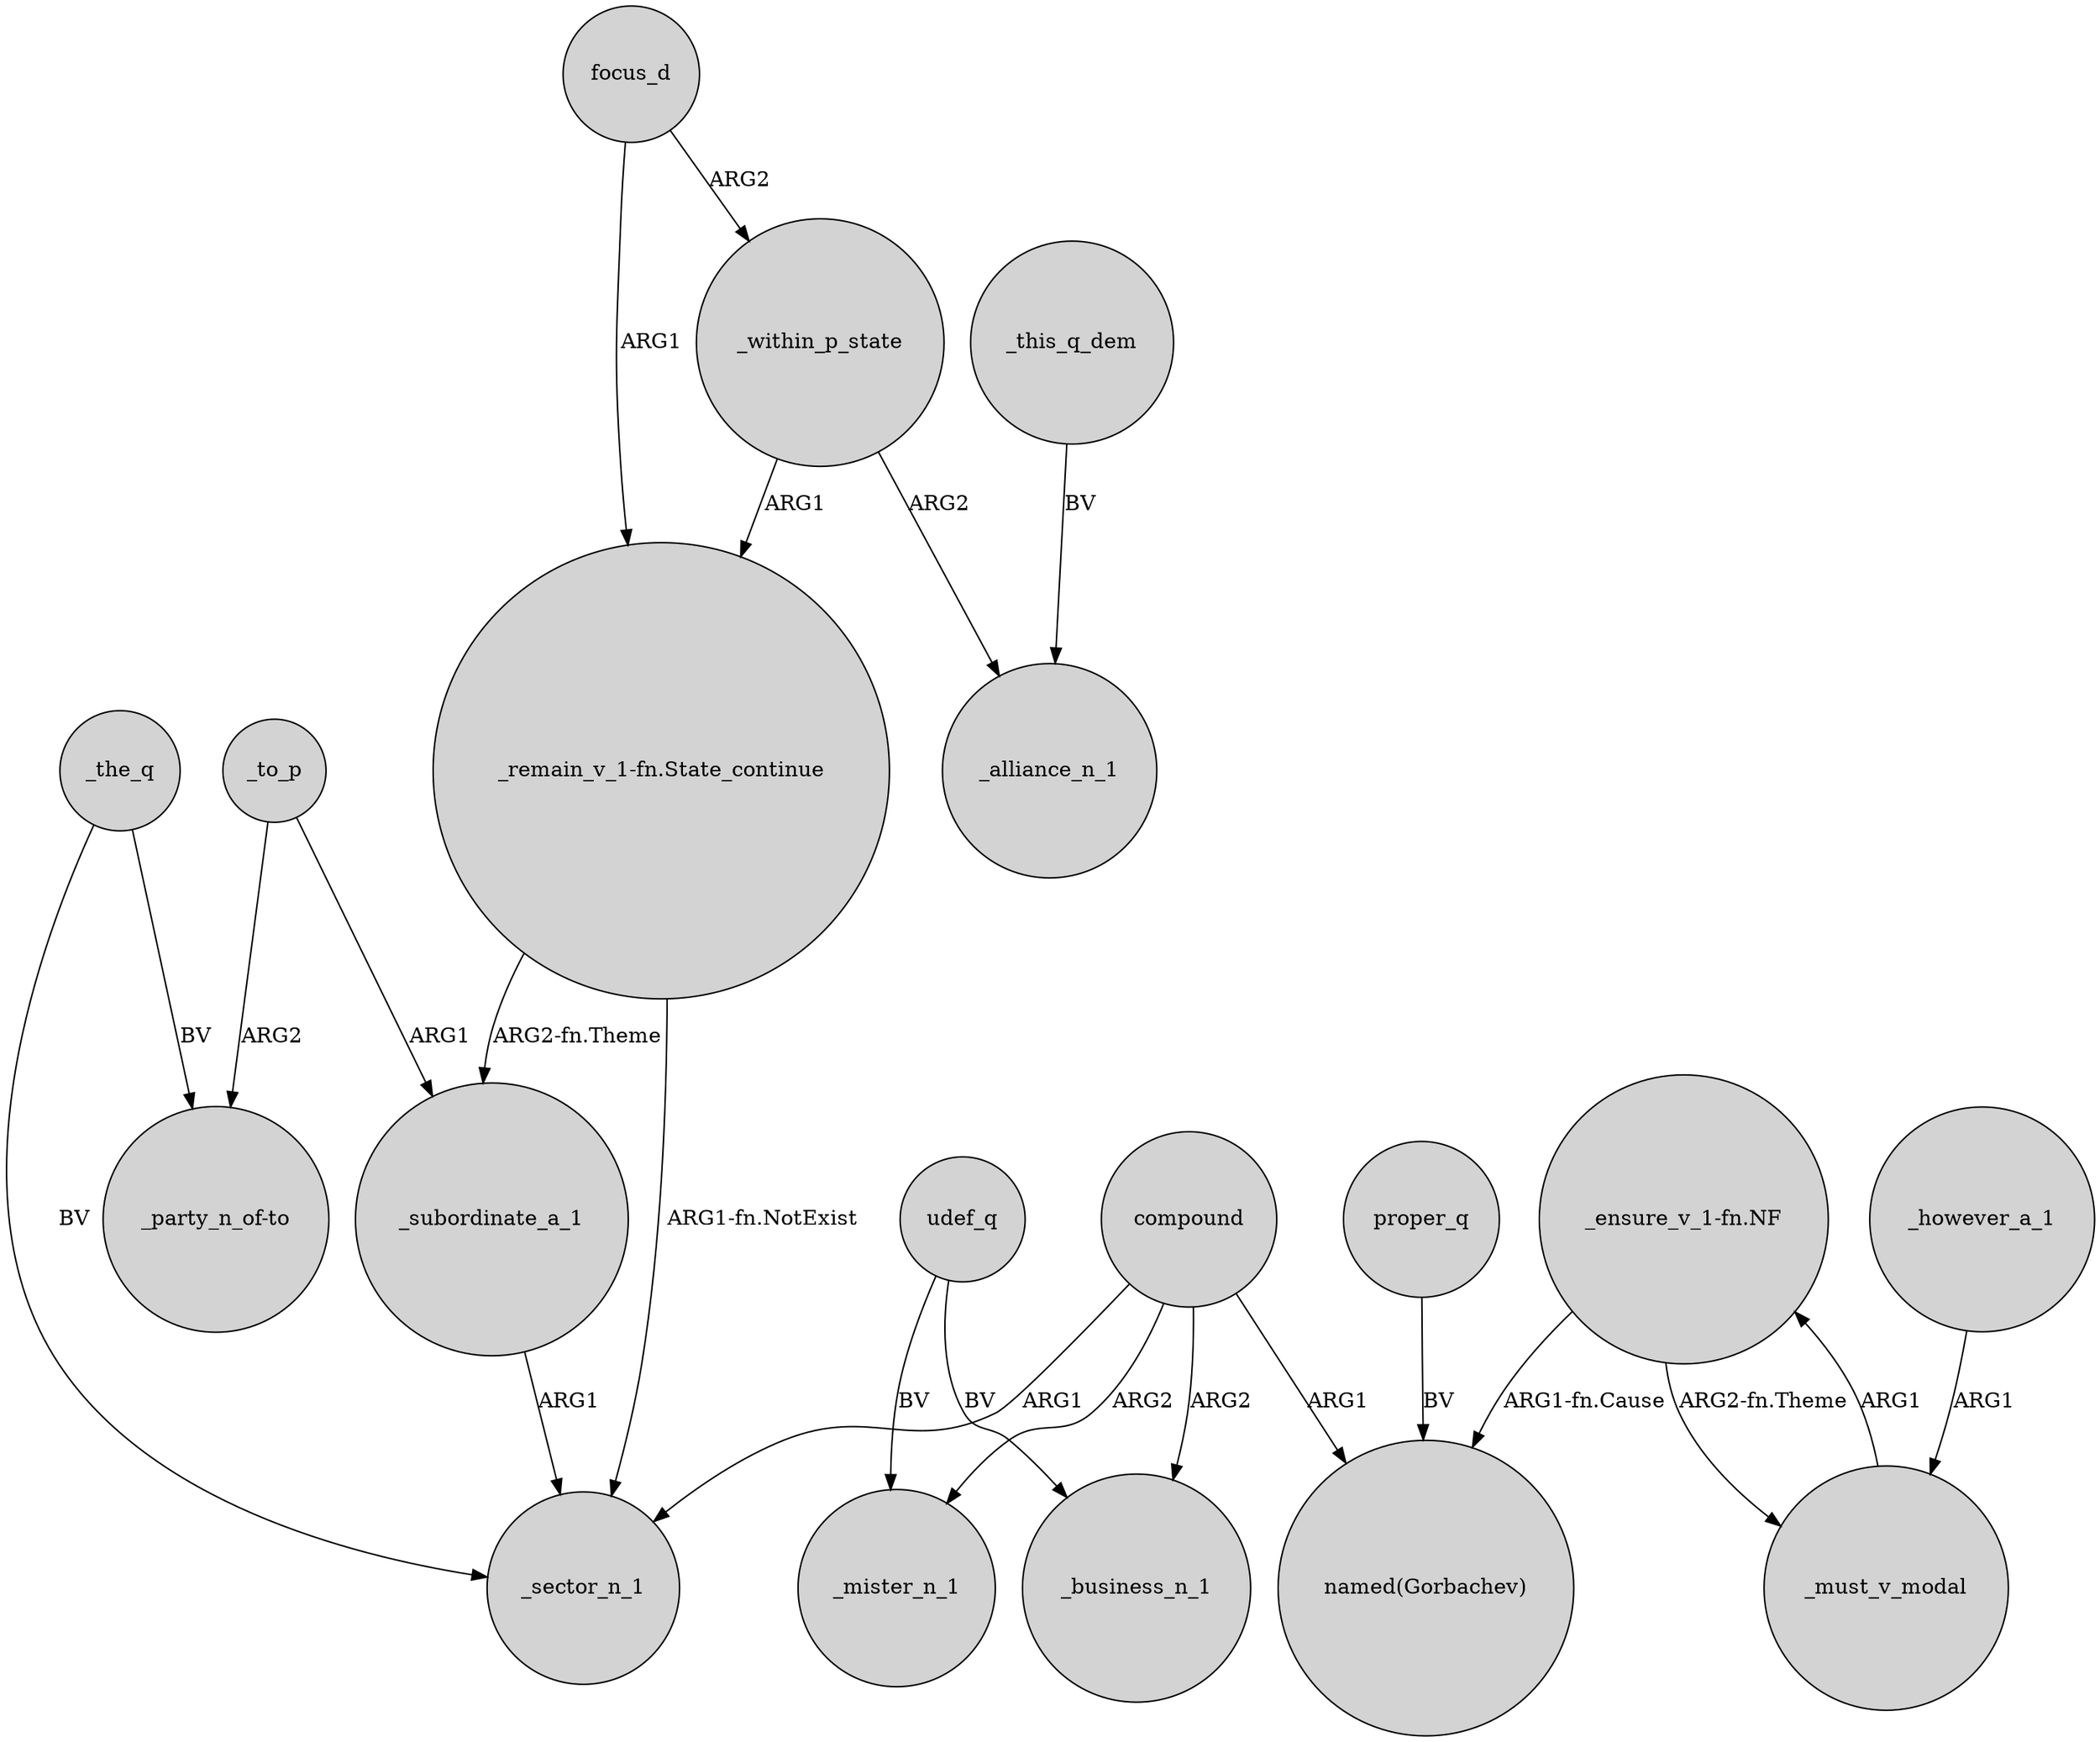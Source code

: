 digraph {
	node [shape=circle style=filled]
	compound -> _sector_n_1 [label=ARG1]
	compound -> _mister_n_1 [label=ARG2]
	udef_q -> _mister_n_1 [label=BV]
	"_remain_v_1-fn.State_continue" -> _sector_n_1 [label="ARG1-fn.NotExist"]
	_within_p_state -> _alliance_n_1 [label=ARG2]
	compound -> "named(Gorbachev)" [label=ARG1]
	_within_p_state -> "_remain_v_1-fn.State_continue" [label=ARG1]
	_however_a_1 -> _must_v_modal [label=ARG1]
	_to_p -> "_party_n_of-to" [label=ARG2]
	_must_v_modal -> "_ensure_v_1-fn.NF" [label=ARG1]
	focus_d -> _within_p_state [label=ARG2]
	focus_d -> "_remain_v_1-fn.State_continue" [label=ARG1]
	"_ensure_v_1-fn.NF" -> _must_v_modal [label="ARG2-fn.Theme"]
	"_remain_v_1-fn.State_continue" -> _subordinate_a_1 [label="ARG2-fn.Theme"]
	compound -> _business_n_1 [label=ARG2]
	_to_p -> _subordinate_a_1 [label=ARG1]
	_subordinate_a_1 -> _sector_n_1 [label=ARG1]
	"_ensure_v_1-fn.NF" -> "named(Gorbachev)" [label="ARG1-fn.Cause"]
	udef_q -> _business_n_1 [label=BV]
	proper_q -> "named(Gorbachev)" [label=BV]
	_the_q -> "_party_n_of-to" [label=BV]
	_this_q_dem -> _alliance_n_1 [label=BV]
	_the_q -> _sector_n_1 [label=BV]
}
